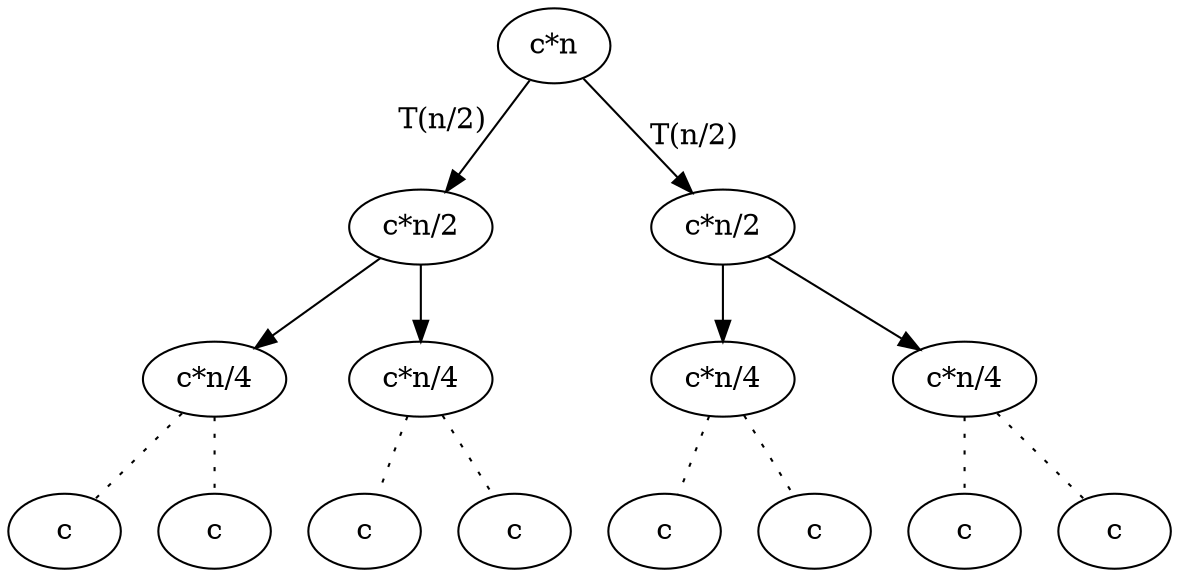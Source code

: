 digraph {
	node [color="black"]
	root [label="c*n",]
	s1_0 [label="c*n/2"]
	s1_1 [label="c*n/2"]
	s2_0 [label="c*n/4"]
	s2_1 [label="c*n/4"]
	s2_2 [label="c*n/4"]
	s2_3 [label="c*n/4"]
	sx_0 [label="c"]
	sx_1 [label="c"]
	sx_2 [label="c"]
	sx_3 [label="c"]
	sx_4 [label="c"]
	sx_5 [label="c"]
	sx_6 [label="c"]
	sx_7 [label="c"]


	root -> s1_0 [xlabel="T(n/2)"]
	root -> s1_1 [label="T(n/2)"]
	s1_0 -> s2_0
	s1_0 -> s2_1
	s1_1 -> s2_2
	s1_1 -> s2_3
	
	s2_0 -> sx_0 [style="dotted", arrowhead="none"]
	s2_0 -> sx_1 [style="dotted", arrowhead="none"]
	s2_1 -> sx_2 [style="dotted", arrowhead="none"]
	s2_1 -> sx_3 [style="dotted", arrowhead="none"]
	s2_2 -> sx_4 [style="dotted", arrowhead="none"]
	s2_2 -> sx_5 [style="dotted", arrowhead="none"]
	s2_3 -> sx_6 [style="dotted", arrowhead="none"]
	s2_3 -> sx_7 [style="dotted", arrowhead="none"]
}

